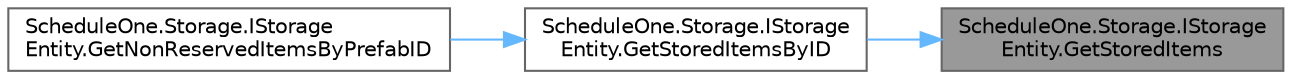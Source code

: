 digraph "ScheduleOne.Storage.IStorageEntity.GetStoredItems"
{
 // LATEX_PDF_SIZE
  bgcolor="transparent";
  edge [fontname=Helvetica,fontsize=10,labelfontname=Helvetica,labelfontsize=10];
  node [fontname=Helvetica,fontsize=10,shape=box,height=0.2,width=0.4];
  rankdir="RL";
  Node1 [id="Node000001",label="ScheduleOne.Storage.IStorage\lEntity.GetStoredItems",height=0.2,width=0.4,color="gray40", fillcolor="grey60", style="filled", fontcolor="black",tooltip=" "];
  Node1 -> Node2 [id="edge1_Node000001_Node000002",dir="back",color="steelblue1",style="solid",tooltip=" "];
  Node2 [id="Node000002",label="ScheduleOne.Storage.IStorage\lEntity.GetStoredItemsByID",height=0.2,width=0.4,color="grey40", fillcolor="white", style="filled",URL="$interface_schedule_one_1_1_storage_1_1_i_storage_entity.html#aa4090685c6c2e33f3c2bb1a60c9df442",tooltip=" "];
  Node2 -> Node3 [id="edge2_Node000002_Node000003",dir="back",color="steelblue1",style="solid",tooltip=" "];
  Node3 [id="Node000003",label="ScheduleOne.Storage.IStorage\lEntity.GetNonReservedItemsByPrefabID",height=0.2,width=0.4,color="grey40", fillcolor="white", style="filled",URL="$interface_schedule_one_1_1_storage_1_1_i_storage_entity.html#a47af57a2d99bc2dc29641308252e72c9",tooltip=" "];
}

